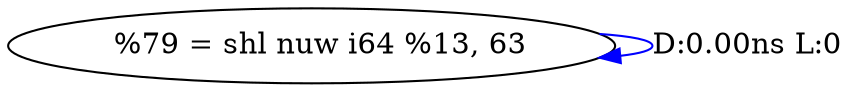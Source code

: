 digraph {
Node0x4037a10[label="  %79 = shl nuw i64 %13, 63"];
Node0x4037a10 -> Node0x4037a10[label="D:0.00ns L:0",color=blue];
}
